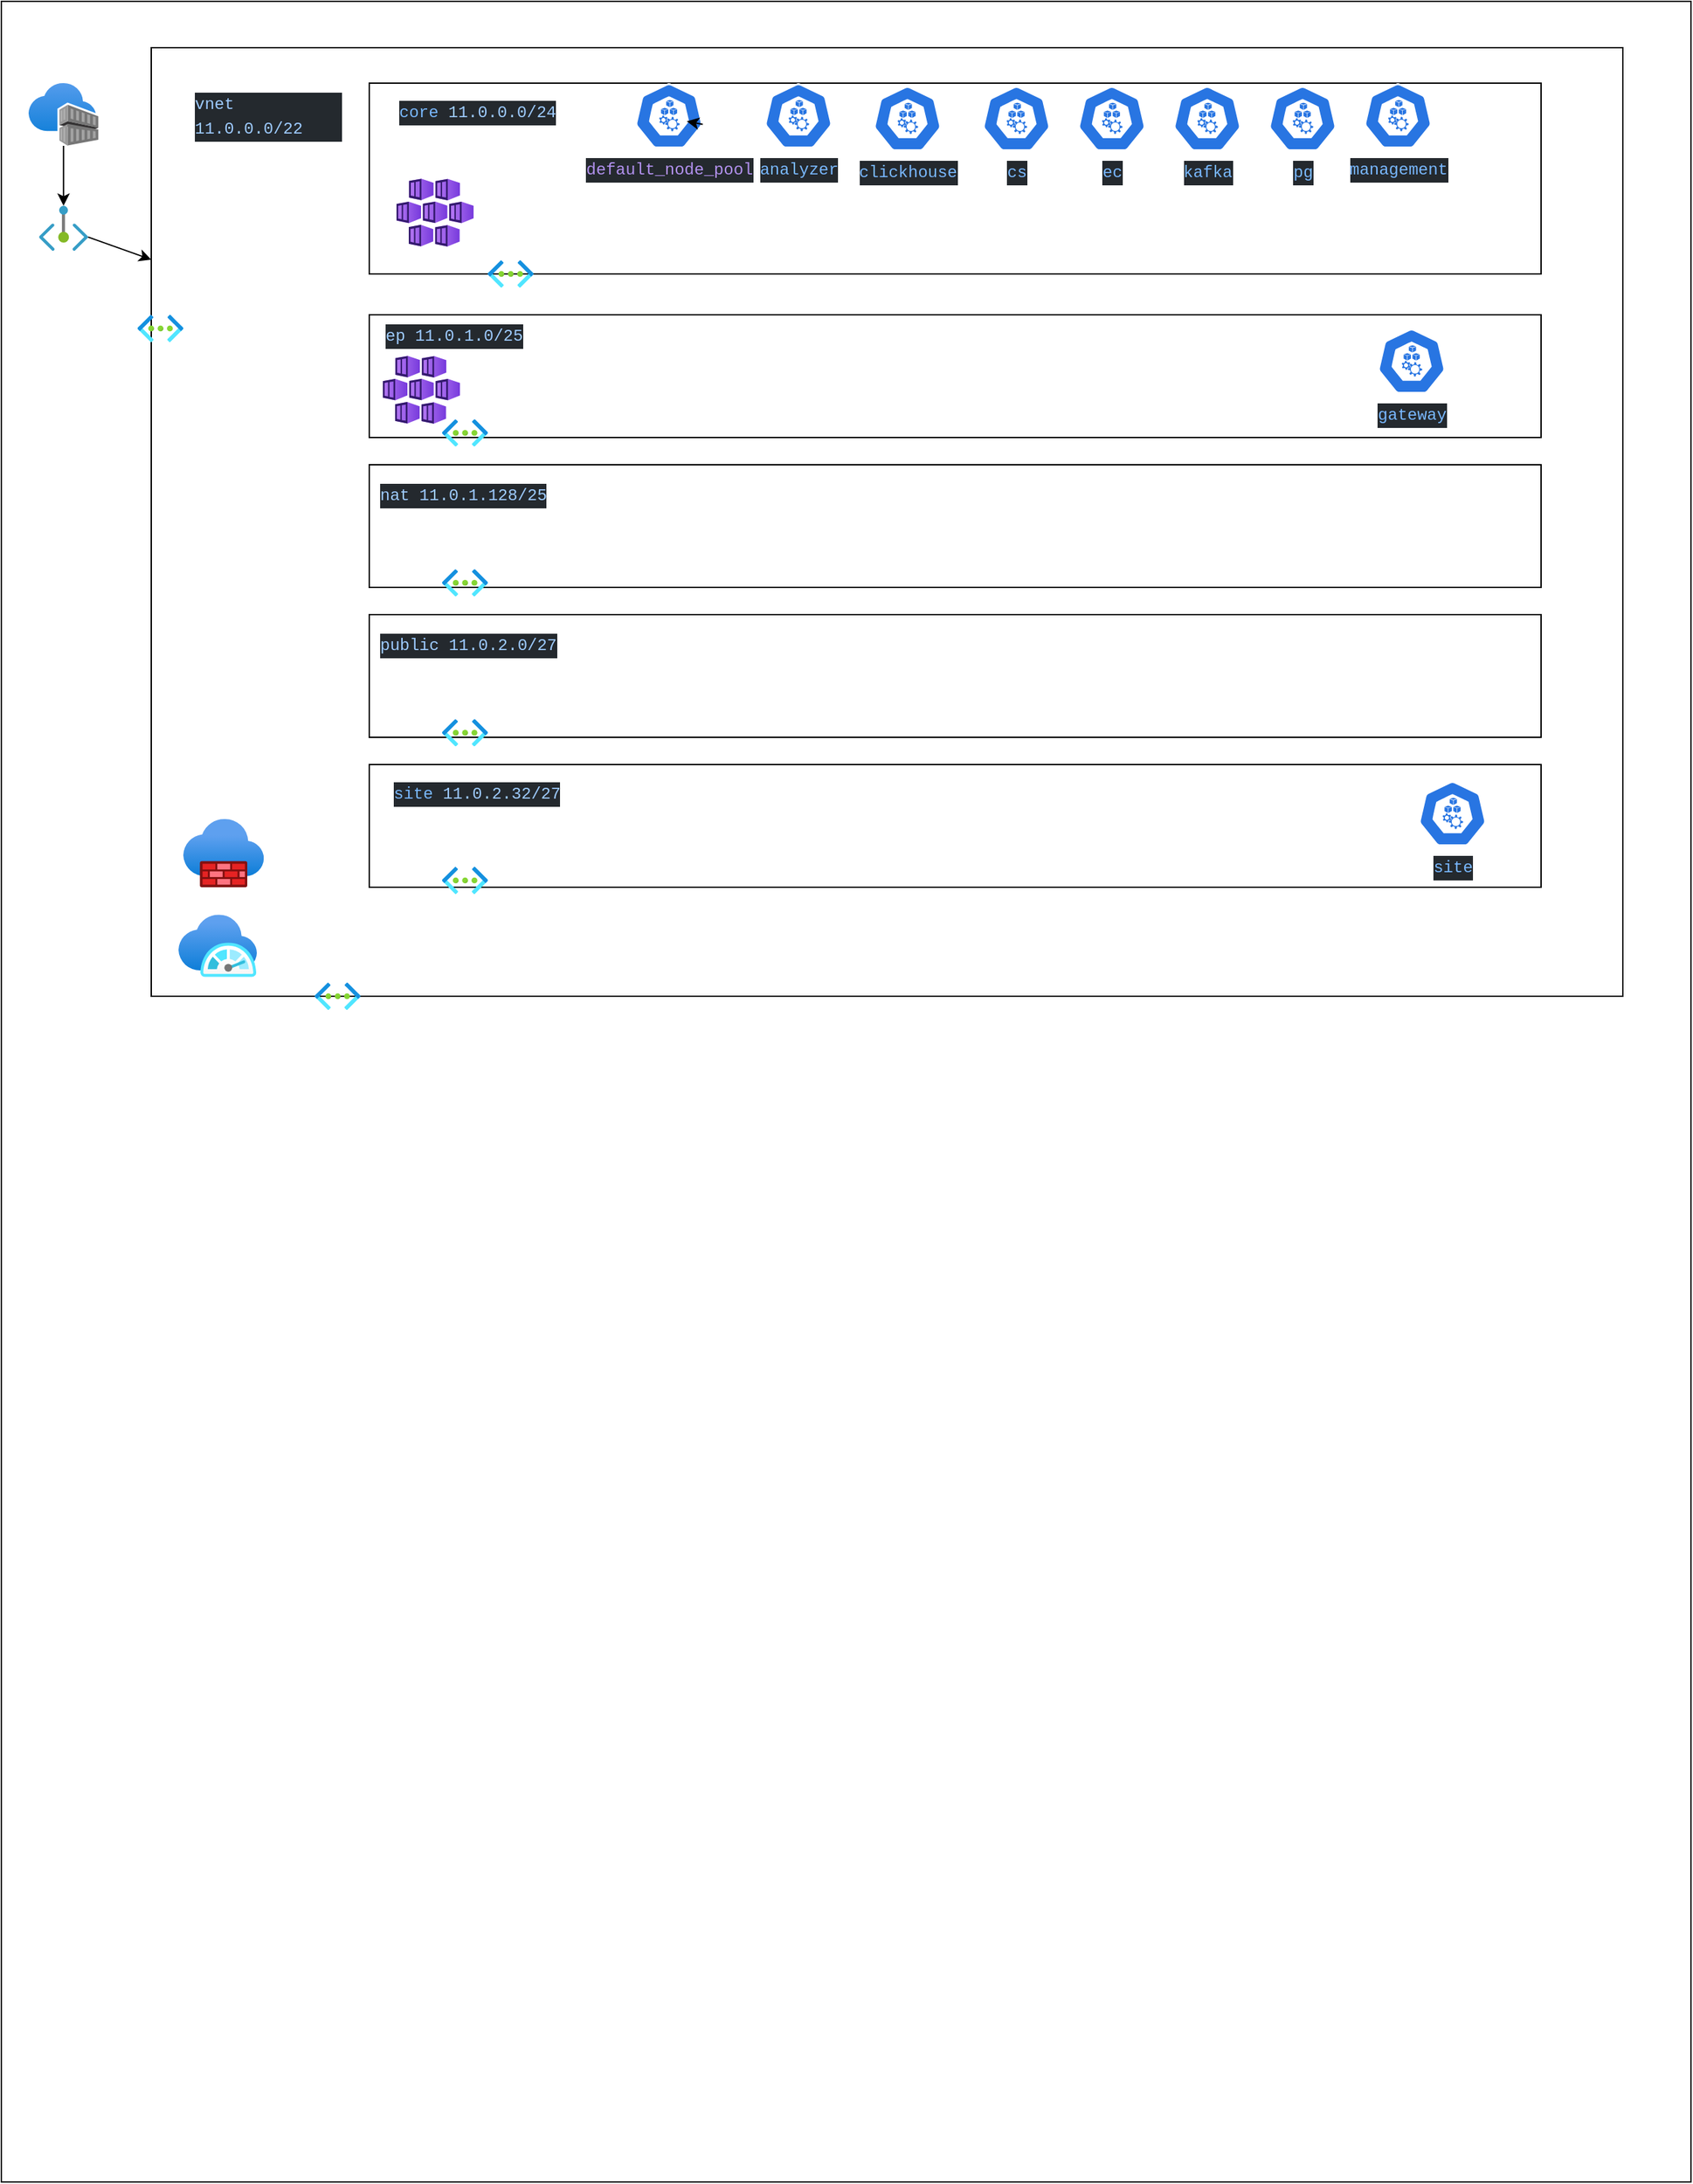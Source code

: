 <mxfile>
    <diagram id="3CC--rTXeDX9SVwrkKzJ" name="Page-1">
        <mxGraphModel dx="2750" dy="1156" grid="1" gridSize="10" guides="1" tooltips="1" connect="1" arrows="1" fold="1" page="1" pageScale="1" pageWidth="850" pageHeight="1100" math="0" shadow="0">
            <root>
                <mxCell id="0"/>
                <mxCell id="1" parent="0"/>
                <mxCell id="25" value="" style="rounded=0;whiteSpace=wrap;html=1;" parent="1" vertex="1">
                    <mxGeometry x="-90" y="40" width="1240" height="1600" as="geometry"/>
                </mxCell>
                <mxCell id="52" value="" style="rounded=0;whiteSpace=wrap;html=1;" parent="1" vertex="1">
                    <mxGeometry x="20" y="74" width="1080" height="696" as="geometry"/>
                </mxCell>
                <mxCell id="5" value="" style="aspect=fixed;html=1;points=[];align=center;image;fontSize=12;image=img/lib/azure2/networking/Firewalls.svg;" parent="1" vertex="1">
                    <mxGeometry x="43.5" y="640" width="59.17" height="50" as="geometry"/>
                </mxCell>
                <mxCell id="18" value="&lt;div style=&quot;color: rgb(225, 228, 232); background-color: rgb(36, 41, 46); font-family: Menlo, Monaco, &amp;quot;Courier New&amp;quot;, monospace; font-weight: normal; font-size: 12px; line-height: 18px;&quot;&gt;&lt;br&gt;&lt;/div&gt;" style="rounded=0;whiteSpace=wrap;html=1;" parent="1" vertex="1">
                    <mxGeometry x="180" y="100" width="860" height="140" as="geometry"/>
                </mxCell>
                <mxCell id="26" value="" style="rounded=0;whiteSpace=wrap;html=1;" parent="1" vertex="1">
                    <mxGeometry x="180" y="270" width="860" height="90" as="geometry"/>
                </mxCell>
                <mxCell id="27" value="" style="rounded=0;whiteSpace=wrap;html=1;" parent="1" vertex="1">
                    <mxGeometry x="180" y="380" width="860" height="90" as="geometry"/>
                </mxCell>
                <mxCell id="28" value="" style="rounded=0;whiteSpace=wrap;html=1;" parent="1" vertex="1">
                    <mxGeometry x="180" y="490" width="860" height="90" as="geometry"/>
                </mxCell>
                <mxCell id="29" value="&lt;div style=&quot;color: rgb(225, 228, 232); background-color: rgb(36, 41, 46); font-family: Menlo, Monaco, &amp;quot;Courier New&amp;quot;, monospace; font-weight: normal; font-size: 12px; line-height: 18px;&quot;&gt;&lt;div&gt;&lt;span style=&quot;color: #79b8ff;&quot;&gt;core&amp;nbsp;&lt;/span&gt;&lt;span style=&quot;color: rgb(158, 203, 255); text-align: center;&quot;&gt;11.0.0.0/24&lt;/span&gt;&lt;/div&gt;&lt;/div&gt;" style="text;whiteSpace=wrap;html=1;" parent="1" vertex="1">
                    <mxGeometry x="200" y="106" width="220" height="40" as="geometry"/>
                </mxCell>
                <mxCell id="30" value="&lt;meta charset=&quot;utf-8&quot;&gt;&lt;div style=&quot;color: rgb(225, 228, 232); background-color: rgb(36, 41, 46); font-family: Menlo, Monaco, &amp;quot;Courier New&amp;quot;, monospace; font-weight: normal; font-size: 12px; line-height: 18px;&quot;&gt;&lt;div&gt;&lt;span style=&quot;color: #9ecbff;&quot;&gt;ep 11.0.1.0/25&lt;/span&gt;&lt;/div&gt;&lt;/div&gt;" style="text;whiteSpace=wrap;html=1;" parent="1" vertex="1">
                    <mxGeometry x="190" y="270" width="130" height="40" as="geometry"/>
                </mxCell>
                <mxCell id="31" value="&lt;meta charset=&quot;utf-8&quot;&gt;&lt;div style=&quot;color: rgb(225, 228, 232); background-color: rgb(36, 41, 46); font-family: Menlo, Monaco, &amp;quot;Courier New&amp;quot;, monospace; font-weight: normal; font-size: 12px; line-height: 18px;&quot;&gt;&lt;div&gt;&lt;span style=&quot;color: #9ecbff;&quot;&gt;nat 11.0.1.128/25&lt;/span&gt;&lt;/div&gt;&lt;/div&gt;" style="text;whiteSpace=wrap;html=1;" parent="1" vertex="1">
                    <mxGeometry x="186.36" y="386.64" width="160" height="40" as="geometry"/>
                </mxCell>
                <mxCell id="32" value="&lt;meta charset=&quot;utf-8&quot;&gt;&lt;div style=&quot;color: rgb(225, 228, 232); background-color: rgb(36, 41, 46); font-family: Menlo, Monaco, &amp;quot;Courier New&amp;quot;, monospace; font-weight: normal; font-size: 12px; line-height: 18px;&quot;&gt;&lt;div&gt;&lt;span style=&quot;color: #9ecbff;&quot;&gt;public 11.0.2.0/27&lt;/span&gt;&lt;/div&gt;&lt;/div&gt;" style="text;whiteSpace=wrap;html=1;" parent="1" vertex="1">
                    <mxGeometry x="186.36" y="496.64" width="160" height="40" as="geometry"/>
                </mxCell>
                <mxCell id="33" value="" style="rounded=0;whiteSpace=wrap;html=1;" parent="1" vertex="1">
                    <mxGeometry x="180" y="600" width="860" height="90" as="geometry"/>
                </mxCell>
                <mxCell id="34" value="&lt;div style=&quot;color: rgb(225, 228, 232); background-color: rgb(36, 41, 46); font-family: Menlo, Monaco, &amp;quot;Courier New&amp;quot;, monospace; font-weight: normal; font-size: 12px; line-height: 18px;&quot;&gt;&lt;div style=&quot;line-height: 18px;&quot;&gt;&lt;span style=&quot;color: #79b8ff;&quot;&gt;site&amp;nbsp;&lt;/span&gt;&lt;span style=&quot;color: rgb(158, 203, 255);&quot;&gt;11.0.2.32/27&lt;/span&gt;&lt;/div&gt;&lt;/div&gt;" style="text;whiteSpace=wrap;html=1;" parent="1" vertex="1">
                    <mxGeometry x="196.36" y="606" width="160" height="40" as="geometry"/>
                </mxCell>
                <mxCell id="35" value="&lt;div style=&quot;color: rgb(225, 228, 232); background-color: rgb(36, 41, 46); font-family: Menlo, Monaco, &amp;quot;Courier New&amp;quot;, monospace; font-weight: normal; font-size: 12px; line-height: 18px;&quot;&gt;&lt;div&gt;&lt;span style=&quot;color: #9ecbff;&quot;&gt;vnet 11.0.0.0/22&lt;/span&gt;&lt;/div&gt;&lt;/div&gt;" style="text;whiteSpace=wrap;html=1;" parent="1" vertex="1">
                    <mxGeometry x="50" y="100" width="110" height="40" as="geometry"/>
                </mxCell>
                <mxCell id="38" value="" style="aspect=fixed;html=1;points=[];align=center;image;fontSize=12;image=img/lib/azure2/networking/Virtual_Networks.svg;" parent="1" vertex="1">
                    <mxGeometry x="140" y="760" width="33.5" height="20" as="geometry"/>
                </mxCell>
                <mxCell id="39" value="" style="aspect=fixed;html=1;points=[];align=center;image;fontSize=12;image=img/lib/azure2/networking/Virtual_Networks.svg;" parent="1" vertex="1">
                    <mxGeometry x="233.5" y="675" width="33.5" height="20" as="geometry"/>
                </mxCell>
                <mxCell id="40" value="" style="aspect=fixed;html=1;points=[];align=center;image;fontSize=12;image=img/lib/azure2/networking/Virtual_Networks.svg;" parent="1" vertex="1">
                    <mxGeometry x="233.5" y="566.64" width="33.5" height="20" as="geometry"/>
                </mxCell>
                <mxCell id="41" value="" style="aspect=fixed;html=1;points=[];align=center;image;fontSize=12;image=img/lib/azure2/networking/Virtual_Networks.svg;" parent="1" vertex="1">
                    <mxGeometry x="233.5" y="456.64" width="33.5" height="20" as="geometry"/>
                </mxCell>
                <mxCell id="42" value="" style="aspect=fixed;html=1;points=[];align=center;image;fontSize=12;image=img/lib/azure2/networking/Virtual_Networks.svg;" parent="1" vertex="1">
                    <mxGeometry x="10" y="270" width="33.5" height="20" as="geometry"/>
                </mxCell>
                <mxCell id="43" value="" style="aspect=fixed;html=1;points=[];align=center;image;fontSize=12;image=img/lib/azure2/networking/Virtual_Networks.svg;" parent="1" vertex="1">
                    <mxGeometry x="267" y="230" width="33.5" height="20" as="geometry"/>
                </mxCell>
                <mxCell id="44" value="" style="aspect=fixed;html=1;points=[];align=center;image;fontSize=12;image=img/lib/azure2/containers/Kubernetes_Services.svg;" parent="1" vertex="1">
                    <mxGeometry x="200" y="170" width="56.67" height="50" as="geometry"/>
                </mxCell>
                <mxCell id="47" value="" style="edgeStyle=none;html=1;" parent="1" source="45" target="46" edge="1">
                    <mxGeometry relative="1" as="geometry"/>
                </mxCell>
                <mxCell id="45" value="" style="aspect=fixed;html=1;points=[];align=center;image;fontSize=12;image=img/lib/azure2/containers/Container_Registries.svg;" parent="1" vertex="1">
                    <mxGeometry x="-70" y="100" width="51.28" height="46" as="geometry"/>
                </mxCell>
                <mxCell id="67" value="" style="edgeStyle=none;html=1;" parent="1" source="46" target="52" edge="1">
                    <mxGeometry relative="1" as="geometry"/>
                </mxCell>
                <mxCell id="46" value="" style="aspect=fixed;html=1;points=[];align=center;image;fontSize=12;image=img/lib/azure2/networking/Private_Endpoint.svg;" parent="1" vertex="1">
                    <mxGeometry x="-62.36" y="190" width="36" height="33" as="geometry"/>
                </mxCell>
                <mxCell id="49" value="" style="aspect=fixed;html=1;points=[];align=center;image;fontSize=12;image=img/lib/azure2/monitor/SAP_Azure_Monitor.svg;" parent="1" vertex="1">
                    <mxGeometry x="40" y="710" width="57.5" height="46" as="geometry"/>
                </mxCell>
                <mxCell id="51" value="&lt;div style=&quot;color: rgb(225, 228, 232); background-color: rgb(36, 41, 46); font-family: Menlo, Monaco, &amp;quot;Courier New&amp;quot;, monospace; line-height: 18px;&quot;&gt;&lt;span style=&quot;color: #b392f0;&quot;&gt;default_node_pool&lt;/span&gt;&lt;/div&gt;" style="sketch=0;html=1;dashed=0;whitespace=wrap;fillColor=#2875E2;strokeColor=#ffffff;points=[[0.005,0.63,0],[0.1,0.2,0],[0.9,0.2,0],[0.5,0,0],[0.995,0.63,0],[0.72,0.99,0],[0.5,1,0],[0.28,0.99,0]];verticalLabelPosition=bottom;align=center;verticalAlign=top;shape=mxgraph.kubernetes.icon;prIcon=node" parent="1" vertex="1">
                    <mxGeometry x="375" y="100" width="50" height="48" as="geometry"/>
                </mxCell>
                <mxCell id="53" value="&lt;div style=&quot;color: rgb(225, 228, 232); background-color: rgb(36, 41, 46); font-family: Menlo, Monaco, &amp;quot;Courier New&amp;quot;, monospace; line-height: 18px;&quot;&gt;&lt;div style=&quot;line-height: 18px;&quot;&gt;&lt;div style=&quot;line-height: 18px;&quot;&gt;&lt;span style=&quot;color: #79b8ff;&quot;&gt;analyzer&lt;/span&gt;&lt;/div&gt;&lt;/div&gt;&lt;/div&gt;" style="sketch=0;html=1;dashed=0;whitespace=wrap;fillColor=#2875E2;strokeColor=#ffffff;points=[[0.005,0.63,0],[0.1,0.2,0],[0.9,0.2,0],[0.5,0,0],[0.995,0.63,0],[0.72,0.99,0],[0.5,1,0],[0.28,0.99,0]];verticalLabelPosition=bottom;align=center;verticalAlign=top;shape=mxgraph.kubernetes.icon;prIcon=node" parent="1" vertex="1">
                    <mxGeometry x="470" y="100" width="50" height="48" as="geometry"/>
                </mxCell>
                <mxCell id="55" style="edgeStyle=none;html=1;exitX=0.995;exitY=0.63;exitDx=0;exitDy=0;exitPerimeter=0;entryX=0.76;entryY=0.583;entryDx=0;entryDy=0;entryPerimeter=0;" parent="1" source="51" target="51" edge="1">
                    <mxGeometry relative="1" as="geometry"/>
                </mxCell>
                <mxCell id="56" value="" style="aspect=fixed;html=1;points=[];align=center;image;fontSize=12;image=img/lib/azure2/networking/Virtual_Networks.svg;" parent="1" vertex="1">
                    <mxGeometry x="233.5" y="346.64" width="33.5" height="20" as="geometry"/>
                </mxCell>
                <mxCell id="57" value="&lt;div style=&quot;color: rgb(225, 228, 232); background-color: rgb(36, 41, 46); font-family: Menlo, Monaco, &amp;quot;Courier New&amp;quot;, monospace; line-height: 18px;&quot;&gt;&lt;div style=&quot;line-height: 18px;&quot;&gt;&lt;span style=&quot;color: #79b8ff;&quot;&gt;clickhouse&lt;/span&gt;&lt;/div&gt;&lt;/div&gt;" style="sketch=0;html=1;dashed=0;whitespace=wrap;fillColor=#2875E2;strokeColor=#ffffff;points=[[0.005,0.63,0],[0.1,0.2,0],[0.9,0.2,0],[0.5,0,0],[0.995,0.63,0],[0.72,0.99,0],[0.5,1,0],[0.28,0.99,0]];verticalLabelPosition=bottom;align=center;verticalAlign=top;shape=mxgraph.kubernetes.icon;prIcon=node" parent="1" vertex="1">
                    <mxGeometry x="550" y="102" width="50" height="48" as="geometry"/>
                </mxCell>
                <mxCell id="58" value="&lt;div style=&quot;color: rgb(225, 228, 232); background-color: rgb(36, 41, 46); font-family: Menlo, Monaco, &amp;quot;Courier New&amp;quot;, monospace; line-height: 18px;&quot;&gt;&lt;div style=&quot;line-height: 18px;&quot;&gt;&lt;span style=&quot;color: #79b8ff;&quot;&gt;cs&lt;/span&gt;&lt;/div&gt;&lt;/div&gt;" style="sketch=0;html=1;dashed=0;whitespace=wrap;fillColor=#2875E2;strokeColor=#ffffff;points=[[0.005,0.63,0],[0.1,0.2,0],[0.9,0.2,0],[0.5,0,0],[0.995,0.63,0],[0.72,0.99,0],[0.5,1,0],[0.28,0.99,0]];verticalLabelPosition=bottom;align=center;verticalAlign=top;shape=mxgraph.kubernetes.icon;prIcon=node" parent="1" vertex="1">
                    <mxGeometry x="630" y="102" width="50" height="48" as="geometry"/>
                </mxCell>
                <mxCell id="60" value="&lt;div style=&quot;color: rgb(225, 228, 232); background-color: rgb(36, 41, 46); font-family: Menlo, Monaco, &amp;quot;Courier New&amp;quot;, monospace; line-height: 18px;&quot;&gt;&lt;div style=&quot;line-height: 18px;&quot;&gt;&lt;div style=&quot;line-height: 18px;&quot;&gt;&lt;span style=&quot;color: #79b8ff;&quot;&gt;kafka&lt;/span&gt;&lt;/div&gt;&lt;/div&gt;&lt;/div&gt;" style="sketch=0;html=1;dashed=0;whitespace=wrap;fillColor=#2875E2;strokeColor=#ffffff;points=[[0.005,0.63,0],[0.1,0.2,0],[0.9,0.2,0],[0.5,0,0],[0.995,0.63,0],[0.72,0.99,0],[0.5,1,0],[0.28,0.99,0]];verticalLabelPosition=bottom;align=center;verticalAlign=top;shape=mxgraph.kubernetes.icon;prIcon=node" parent="1" vertex="1">
                    <mxGeometry x="770" y="102" width="50" height="48" as="geometry"/>
                </mxCell>
                <mxCell id="61" value="&lt;div style=&quot;color: rgb(225, 228, 232); background-color: rgb(36, 41, 46); font-family: Menlo, Monaco, &amp;quot;Courier New&amp;quot;, monospace; line-height: 18px;&quot;&gt;&lt;div style=&quot;line-height: 18px;&quot;&gt;&lt;span style=&quot;color: #79b8ff;&quot;&gt;ec&lt;/span&gt;&lt;/div&gt;&lt;/div&gt;" style="sketch=0;html=1;dashed=0;whitespace=wrap;fillColor=#2875E2;strokeColor=#ffffff;points=[[0.005,0.63,0],[0.1,0.2,0],[0.9,0.2,0],[0.5,0,0],[0.995,0.63,0],[0.72,0.99,0],[0.5,1,0],[0.28,0.99,0]];verticalLabelPosition=bottom;align=center;verticalAlign=top;shape=mxgraph.kubernetes.icon;prIcon=node" parent="1" vertex="1">
                    <mxGeometry x="700" y="102" width="50" height="48" as="geometry"/>
                </mxCell>
                <mxCell id="62" value="&lt;div style=&quot;color: rgb(225, 228, 232); background-color: rgb(36, 41, 46); font-family: Menlo, Monaco, &amp;quot;Courier New&amp;quot;, monospace; line-height: 18px;&quot;&gt;&lt;div style=&quot;line-height: 18px;&quot;&gt;&lt;div style=&quot;line-height: 18px;&quot;&gt;&lt;span style=&quot;color: #79b8ff;&quot;&gt;management&lt;/span&gt;&lt;/div&gt;&lt;/div&gt;&lt;/div&gt;" style="sketch=0;html=1;dashed=0;whitespace=wrap;fillColor=#2875E2;strokeColor=#ffffff;points=[[0.005,0.63,0],[0.1,0.2,0],[0.9,0.2,0],[0.5,0,0],[0.995,0.63,0],[0.72,0.99,0],[0.5,1,0],[0.28,0.99,0]];verticalLabelPosition=bottom;align=center;verticalAlign=top;shape=mxgraph.kubernetes.icon;prIcon=node" parent="1" vertex="1">
                    <mxGeometry x="910" y="100" width="50" height="48" as="geometry"/>
                </mxCell>
                <mxCell id="63" value="&lt;div style=&quot;color: rgb(225, 228, 232); background-color: rgb(36, 41, 46); font-family: Menlo, Monaco, &amp;quot;Courier New&amp;quot;, monospace; line-height: 18px;&quot;&gt;&lt;div style=&quot;line-height: 18px;&quot;&gt;&lt;div style=&quot;line-height: 18px;&quot;&gt;&lt;span style=&quot;color: #79b8ff;&quot;&gt;pg&lt;/span&gt;&lt;/div&gt;&lt;/div&gt;&lt;/div&gt;" style="sketch=0;html=1;dashed=0;whitespace=wrap;fillColor=#2875E2;strokeColor=#ffffff;points=[[0.005,0.63,0],[0.1,0.2,0],[0.9,0.2,0],[0.5,0,0],[0.995,0.63,0],[0.72,0.99,0],[0.5,1,0],[0.28,0.99,0]];verticalLabelPosition=bottom;align=center;verticalAlign=top;shape=mxgraph.kubernetes.icon;prIcon=node" parent="1" vertex="1">
                    <mxGeometry x="840" y="102" width="50" height="48" as="geometry"/>
                </mxCell>
                <mxCell id="65" value="&lt;div style=&quot;color: rgb(225, 228, 232); background-color: rgb(36, 41, 46); font-family: Menlo, Monaco, &amp;quot;Courier New&amp;quot;, monospace; line-height: 18px;&quot;&gt;&lt;div style=&quot;line-height: 18px;&quot;&gt;&lt;div style=&quot;line-height: 18px;&quot;&gt;&lt;span style=&quot;color: #79b8ff;&quot;&gt;site&lt;/span&gt;&lt;/div&gt;&lt;/div&gt;&lt;/div&gt;" style="sketch=0;html=1;dashed=0;whitespace=wrap;fillColor=#2875E2;strokeColor=#ffffff;points=[[0.005,0.63,0],[0.1,0.2,0],[0.9,0.2,0],[0.5,0,0],[0.995,0.63,0],[0.72,0.99,0],[0.5,1,0],[0.28,0.99,0]];verticalLabelPosition=bottom;align=center;verticalAlign=top;shape=mxgraph.kubernetes.icon;prIcon=node" parent="1" vertex="1">
                    <mxGeometry x="950" y="612" width="50" height="48" as="geometry"/>
                </mxCell>
                <mxCell id="68" value="" style="aspect=fixed;html=1;points=[];align=center;image;fontSize=12;image=img/lib/azure2/containers/Kubernetes_Services.svg;" vertex="1" parent="1">
                    <mxGeometry x="190" y="300" width="56.67" height="50" as="geometry"/>
                </mxCell>
                <mxCell id="69" value="&lt;div style=&quot;color: rgb(225, 228, 232); background-color: rgb(36, 41, 46); font-family: Menlo, Monaco, &amp;quot;Courier New&amp;quot;, monospace; line-height: 18px;&quot;&gt;&lt;div style=&quot;line-height: 18px;&quot;&gt;&lt;div style=&quot;line-height: 18px;&quot;&gt;&lt;span style=&quot;color: #79b8ff;&quot;&gt;gateway&lt;/span&gt;&lt;/div&gt;&lt;/div&gt;&lt;/div&gt;" style="sketch=0;html=1;dashed=0;whitespace=wrap;fillColor=#2875E2;strokeColor=#ffffff;points=[[0.005,0.63,0],[0.1,0.2,0],[0.9,0.2,0],[0.5,0,0],[0.995,0.63,0],[0.72,0.99,0],[0.5,1,0],[0.28,0.99,0]];verticalLabelPosition=bottom;align=center;verticalAlign=top;shape=mxgraph.kubernetes.icon;prIcon=node" vertex="1" parent="1">
                    <mxGeometry x="920" y="280" width="50" height="48" as="geometry"/>
                </mxCell>
            </root>
        </mxGraphModel>
    </diagram>
</mxfile>